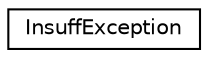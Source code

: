 digraph "그래픽컬한 클래스 계통도"
{
 // LATEX_PDF_SIZE
  edge [fontname="Helvetica",fontsize="10",labelfontname="Helvetica",labelfontsize="10"];
  node [fontname="Helvetica",fontsize="10",shape=record];
  rankdir="LR";
  Node0 [label="InsuffException",height=0.2,width=0.4,color="black", fillcolor="white", style="filled",URL="$class_insuff_exception.html",tooltip=" "];
}
